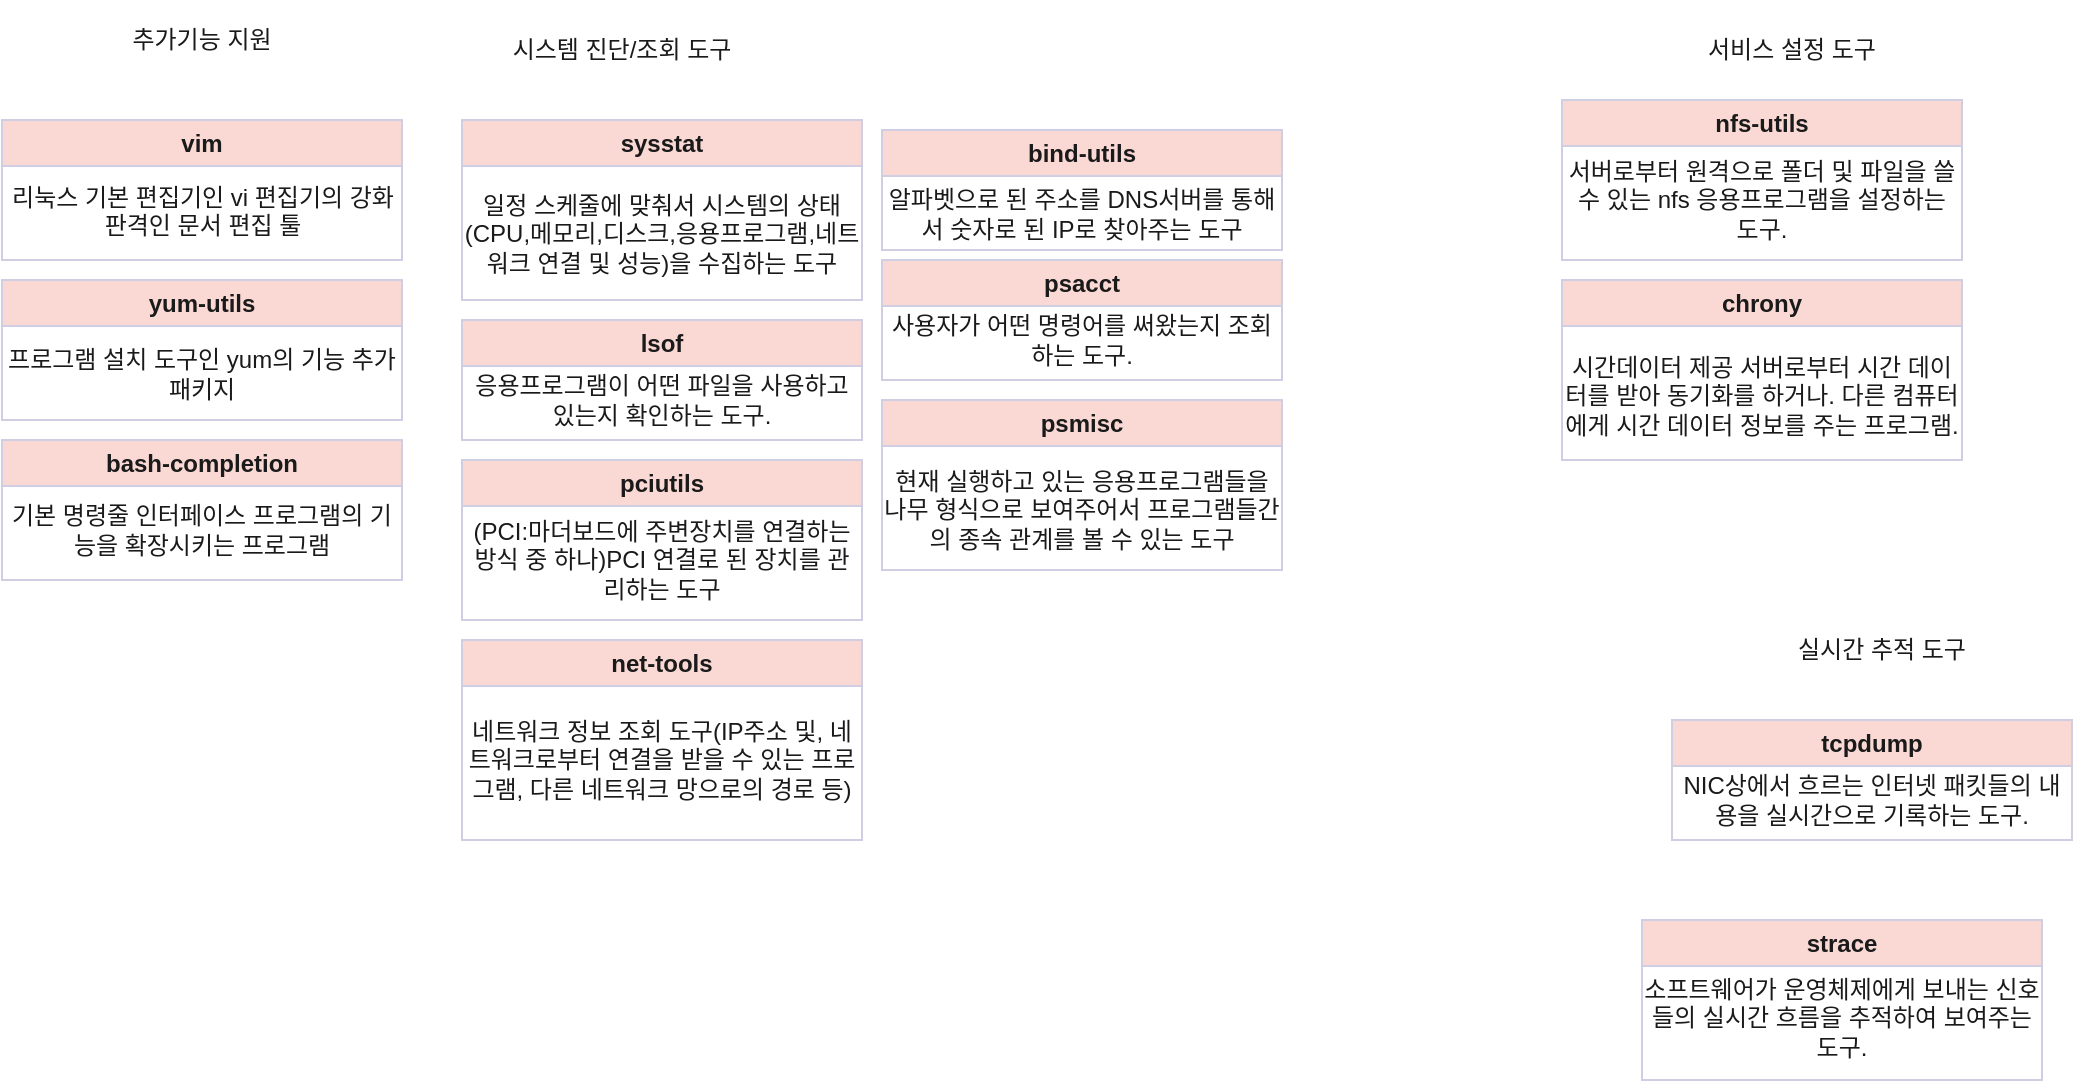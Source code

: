 <mxfile version="20.8.21" type="github">
  <diagram name="페이지-1" id="qAXT69G6eZdml_QpsJ1J">
    <mxGraphModel dx="1893" dy="934" grid="1" gridSize="10" guides="1" tooltips="1" connect="1" arrows="1" fold="1" page="1" pageScale="1" pageWidth="1169" pageHeight="827" math="0" shadow="0">
      <root>
        <mxCell id="0" />
        <mxCell id="1" parent="0" />
        <mxCell id="138x4V-RQ_fm05UkUeAB-1" value="vim" style="swimlane;whiteSpace=wrap;html=1;rounded=0;labelBackgroundColor=none;fillColor=#FAD9D5;strokeColor=#D0CEE2;fontColor=#1A1A1A;" vertex="1" parent="1">
          <mxGeometry x="10" y="70" width="200" height="70" as="geometry" />
        </mxCell>
        <mxCell id="138x4V-RQ_fm05UkUeAB-3" value="리눅스 기본 편집기인 vi 편집기의 강화판격인 문서 편집 툴" style="text;html=1;strokeColor=none;fillColor=none;align=center;verticalAlign=top;whiteSpace=wrap;rounded=0;labelBackgroundColor=none;fontColor=#1A1A1A;" vertex="1" parent="138x4V-RQ_fm05UkUeAB-1">
          <mxGeometry x="3" y="25" width="195" height="40" as="geometry" />
        </mxCell>
        <mxCell id="138x4V-RQ_fm05UkUeAB-4" value="bash-completion" style="swimlane;whiteSpace=wrap;html=1;rounded=0;labelBackgroundColor=none;fillColor=#FAD9D5;strokeColor=#D0CEE2;fontColor=#1A1A1A;" vertex="1" parent="1">
          <mxGeometry x="10" y="230" width="200" height="70" as="geometry" />
        </mxCell>
        <mxCell id="138x4V-RQ_fm05UkUeAB-6" value="기본 명령줄 인터페이스 프로그램의 기능을 확장시키는 프로그램" style="text;html=1;strokeColor=none;fillColor=none;align=center;verticalAlign=middle;whiteSpace=wrap;rounded=0;labelBackgroundColor=none;fontColor=#1A1A1A;" vertex="1" parent="138x4V-RQ_fm05UkUeAB-4">
          <mxGeometry y="30" width="200" height="30" as="geometry" />
        </mxCell>
        <mxCell id="138x4V-RQ_fm05UkUeAB-10" value="sysstat" style="swimlane;whiteSpace=wrap;html=1;labelBackgroundColor=none;fillColor=#FAD9D5;strokeColor=#D0CEE2;fontColor=#1A1A1A;" vertex="1" parent="1">
          <mxGeometry x="240" y="70" width="200" height="90" as="geometry" />
        </mxCell>
        <mxCell id="138x4V-RQ_fm05UkUeAB-28" value="일정 스케줄에 맞춰서 시스템의 상태(CPU,메모리,디스크,응용프로그램,네트워크 연결 및 성능)을 수집하는 도구" style="text;html=1;strokeColor=none;fillColor=none;align=center;verticalAlign=middle;whiteSpace=wrap;rounded=0;labelBackgroundColor=none;fontColor=#1A1A1A;" vertex="1" parent="138x4V-RQ_fm05UkUeAB-10">
          <mxGeometry y="27" width="200" height="60" as="geometry" />
        </mxCell>
        <mxCell id="138x4V-RQ_fm05UkUeAB-11" value="yum-utils" style="swimlane;whiteSpace=wrap;html=1;labelBackgroundColor=none;fillColor=#FAD9D5;strokeColor=#D0CEE2;fontColor=#1A1A1A;" vertex="1" parent="1">
          <mxGeometry x="10" y="150" width="200" height="70" as="geometry" />
        </mxCell>
        <mxCell id="138x4V-RQ_fm05UkUeAB-27" value="프로그램 설치 도구인 yum의 기능 추가 패키지" style="text;html=1;strokeColor=none;fillColor=none;align=center;verticalAlign=middle;whiteSpace=wrap;rounded=0;labelBackgroundColor=none;fontColor=#1A1A1A;" vertex="1" parent="138x4V-RQ_fm05UkUeAB-11">
          <mxGeometry y="23" width="200" height="47" as="geometry" />
        </mxCell>
        <mxCell id="138x4V-RQ_fm05UkUeAB-12" value="추가기능 지원" style="text;html=1;strokeColor=none;fillColor=none;align=center;verticalAlign=middle;whiteSpace=wrap;rounded=0;labelBackgroundColor=none;fontColor=#1A1A1A;" vertex="1" parent="1">
          <mxGeometry x="60" y="10" width="100" height="40" as="geometry" />
        </mxCell>
        <mxCell id="138x4V-RQ_fm05UkUeAB-13" value="net-tools" style="swimlane;whiteSpace=wrap;html=1;labelBackgroundColor=none;fillColor=#FAD9D5;strokeColor=#D0CEE2;fontColor=#1A1A1A;" vertex="1" parent="1">
          <mxGeometry x="240" y="330" width="200" height="100" as="geometry" />
        </mxCell>
        <mxCell id="138x4V-RQ_fm05UkUeAB-30" value="네트워크 정보 조회 도구(IP주소 및, 네트워크로부터 연결을 받을 수 있는 프로그램, 다른 네트워크 망으로의 경로 등)" style="text;html=1;strokeColor=none;fillColor=none;align=center;verticalAlign=middle;whiteSpace=wrap;rounded=0;labelBackgroundColor=none;fontColor=#1A1A1A;" vertex="1" parent="138x4V-RQ_fm05UkUeAB-13">
          <mxGeometry y="30" width="200" height="60" as="geometry" />
        </mxCell>
        <mxCell id="138x4V-RQ_fm05UkUeAB-15" value="lsof" style="swimlane;whiteSpace=wrap;html=1;labelBackgroundColor=none;fillColor=#FAD9D5;strokeColor=#D0CEE2;fontColor=#1A1A1A;" vertex="1" parent="1">
          <mxGeometry x="240" y="170" width="200" height="60" as="geometry" />
        </mxCell>
        <mxCell id="138x4V-RQ_fm05UkUeAB-31" value="응용프로그램이 어떤 파일을 사용하고 있는지 확인하는 도구." style="text;html=1;strokeColor=none;fillColor=none;align=center;verticalAlign=middle;whiteSpace=wrap;rounded=0;labelBackgroundColor=none;fontColor=#1A1A1A;" vertex="1" parent="138x4V-RQ_fm05UkUeAB-15">
          <mxGeometry y="25" width="200" height="30" as="geometry" />
        </mxCell>
        <mxCell id="138x4V-RQ_fm05UkUeAB-16" value="시스템 진단/조회 도구" style="text;html=1;strokeColor=none;fillColor=none;align=center;verticalAlign=middle;whiteSpace=wrap;rounded=0;labelBackgroundColor=none;fontColor=#1A1A1A;" vertex="1" parent="1">
          <mxGeometry x="250" y="20" width="140" height="30" as="geometry" />
        </mxCell>
        <mxCell id="138x4V-RQ_fm05UkUeAB-17" value="bind-utils" style="swimlane;whiteSpace=wrap;html=1;labelBackgroundColor=none;fillColor=#FAD9D5;strokeColor=#D0CEE2;fontColor=#1A1A1A;" vertex="1" parent="1">
          <mxGeometry x="450" y="75" width="200" height="60" as="geometry" />
        </mxCell>
        <mxCell id="138x4V-RQ_fm05UkUeAB-32" value="알파벳으로 된 주소를 DNS서버를 통해서 숫자로 된 IP로 찾아주는 도구" style="text;html=1;strokeColor=none;fillColor=none;align=center;verticalAlign=middle;whiteSpace=wrap;rounded=0;fontColor=#1A1A1A;" vertex="1" parent="138x4V-RQ_fm05UkUeAB-17">
          <mxGeometry y="27" width="200" height="30" as="geometry" />
        </mxCell>
        <mxCell id="138x4V-RQ_fm05UkUeAB-18" value="pciutils" style="swimlane;whiteSpace=wrap;html=1;labelBackgroundColor=none;fillColor=#FAD9D5;strokeColor=#D0CEE2;fontColor=#1A1A1A;" vertex="1" parent="1">
          <mxGeometry x="240" y="240" width="200" height="80" as="geometry" />
        </mxCell>
        <mxCell id="138x4V-RQ_fm05UkUeAB-33" value="(PCI:마더보드에 주변장치를 연결하는 방식 중 하나)PCI 연결로 된 장치를 관리하는 도구" style="text;html=1;strokeColor=none;fillColor=none;align=center;verticalAlign=middle;whiteSpace=wrap;rounded=0;fontColor=#1A1A1A;" vertex="1" parent="138x4V-RQ_fm05UkUeAB-18">
          <mxGeometry y="30" width="200" height="40" as="geometry" />
        </mxCell>
        <mxCell id="138x4V-RQ_fm05UkUeAB-19" value="서비스 설정 도구" style="text;html=1;strokeColor=none;fillColor=none;align=center;verticalAlign=middle;whiteSpace=wrap;rounded=0;labelBackgroundColor=none;fontColor=#1A1A1A;" vertex="1" parent="1">
          <mxGeometry x="850" y="20" width="110" height="30" as="geometry" />
        </mxCell>
        <mxCell id="138x4V-RQ_fm05UkUeAB-20" value="실시간 추적 도구" style="text;html=1;strokeColor=none;fillColor=none;align=center;verticalAlign=middle;whiteSpace=wrap;rounded=0;labelBackgroundColor=none;fontColor=#1A1A1A;" vertex="1" parent="1">
          <mxGeometry x="890" y="320" width="120" height="30" as="geometry" />
        </mxCell>
        <mxCell id="138x4V-RQ_fm05UkUeAB-21" value="tcpdump" style="swimlane;whiteSpace=wrap;html=1;labelBackgroundColor=none;fillColor=#FAD9D5;strokeColor=#D0CEE2;fontColor=#1A1A1A;" vertex="1" parent="1">
          <mxGeometry x="845" y="370" width="200" height="60" as="geometry" />
        </mxCell>
        <mxCell id="138x4V-RQ_fm05UkUeAB-41" value="NIC상에서 흐르는 인터넷 패킷들의 내용을 실시간으로 기록하는 도구." style="text;html=1;strokeColor=none;fillColor=none;align=center;verticalAlign=middle;whiteSpace=wrap;rounded=0;fontColor=#1A1A1A;" vertex="1" parent="138x4V-RQ_fm05UkUeAB-21">
          <mxGeometry y="25" width="200" height="30" as="geometry" />
        </mxCell>
        <mxCell id="138x4V-RQ_fm05UkUeAB-22" value="psmisc" style="swimlane;whiteSpace=wrap;html=1;labelBackgroundColor=none;fillColor=#FAD9D5;strokeColor=#D0CEE2;fontColor=#1A1A1A;" vertex="1" parent="1">
          <mxGeometry x="450" y="210" width="200" height="85" as="geometry" />
        </mxCell>
        <mxCell id="138x4V-RQ_fm05UkUeAB-42" value="현재 실행하고 있는 응용프로그램들을 나무 형식으로 보여주어서 프로그램들간의 종속 관계를 볼 수 있는 도구" style="text;html=1;strokeColor=none;fillColor=none;align=center;verticalAlign=middle;whiteSpace=wrap;rounded=0;fontColor=#1A1A1A;" vertex="1" parent="138x4V-RQ_fm05UkUeAB-22">
          <mxGeometry y="25" width="200" height="60" as="geometry" />
        </mxCell>
        <mxCell id="138x4V-RQ_fm05UkUeAB-23" value="nfs-utils" style="swimlane;whiteSpace=wrap;html=1;labelBackgroundColor=none;fillColor=#FAD9D5;strokeColor=#D0CEE2;fontColor=#1A1A1A;" vertex="1" parent="1">
          <mxGeometry x="790" y="60" width="200" height="80" as="geometry" />
        </mxCell>
        <mxCell id="138x4V-RQ_fm05UkUeAB-34" value="서버로부터 원격으로 폴더 및 파일을 쓸 수 있는 nfs 응용프로그램을 설정하는 도구." style="text;html=1;strokeColor=none;fillColor=none;align=center;verticalAlign=middle;whiteSpace=wrap;rounded=0;fontColor=#1A1A1A;" vertex="1" parent="138x4V-RQ_fm05UkUeAB-23">
          <mxGeometry y="25" width="200" height="50" as="geometry" />
        </mxCell>
        <mxCell id="138x4V-RQ_fm05UkUeAB-24" value="psacct" style="swimlane;whiteSpace=wrap;html=1;labelBackgroundColor=none;fillColor=#FAD9D5;strokeColor=#D0CEE2;fontColor=#1A1A1A;" vertex="1" parent="1">
          <mxGeometry x="450" y="140" width="200" height="60" as="geometry" />
        </mxCell>
        <mxCell id="138x4V-RQ_fm05UkUeAB-35" value="사용자가 어떤 명령어를 써왔는지 조회하는 도구." style="text;html=1;strokeColor=none;fillColor=none;align=center;verticalAlign=middle;whiteSpace=wrap;rounded=0;fontColor=#1A1A1A;" vertex="1" parent="138x4V-RQ_fm05UkUeAB-24">
          <mxGeometry y="25" width="200" height="30" as="geometry" />
        </mxCell>
        <mxCell id="138x4V-RQ_fm05UkUeAB-25" value="strace" style="swimlane;whiteSpace=wrap;html=1;labelBackgroundColor=none;fillColor=#FAD9D5;strokeColor=#D0CEE2;fontColor=#1A1A1A;" vertex="1" parent="1">
          <mxGeometry x="830" y="470" width="200" height="80" as="geometry" />
        </mxCell>
        <mxCell id="138x4V-RQ_fm05UkUeAB-40" value="소프트웨어가 운영체제에게 보내는 신호들의 실시간 흐름을 추적하여 보여주는 도구." style="text;html=1;strokeColor=none;fillColor=none;align=center;verticalAlign=middle;whiteSpace=wrap;rounded=0;fontColor=#1A1A1A;" vertex="1" parent="138x4V-RQ_fm05UkUeAB-25">
          <mxGeometry y="24" width="200" height="50" as="geometry" />
        </mxCell>
        <mxCell id="138x4V-RQ_fm05UkUeAB-26" value="chrony" style="swimlane;whiteSpace=wrap;html=1;labelBackgroundColor=none;fillColor=#FAD9D5;strokeColor=#D0CEE2;fontColor=#1A1A1A;" vertex="1" parent="1">
          <mxGeometry x="790" y="150" width="200" height="90" as="geometry" />
        </mxCell>
        <mxCell id="138x4V-RQ_fm05UkUeAB-43" value="시간데이터 제공 서버로부터 시간 데이터를 받아 동기화를 하거나. 다른 컴퓨터에게 시간 데이터 정보를 주는 프로그램." style="text;html=1;strokeColor=none;fillColor=none;align=center;verticalAlign=middle;whiteSpace=wrap;rounded=0;fontColor=#1A1A1A;" vertex="1" parent="138x4V-RQ_fm05UkUeAB-26">
          <mxGeometry y="25" width="200" height="65" as="geometry" />
        </mxCell>
      </root>
    </mxGraphModel>
  </diagram>
</mxfile>
